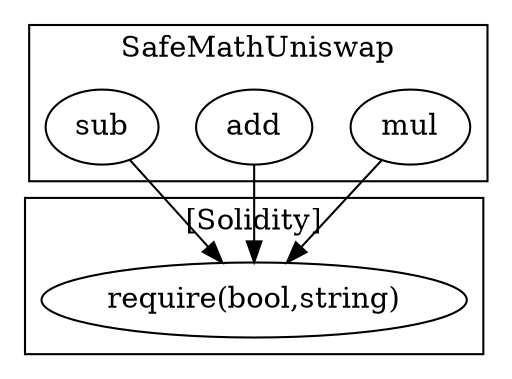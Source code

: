 strict digraph {
subgraph cluster_146_SafeMathUniswap {
label = "SafeMathUniswap"
"146_mul" [label="mul"]
"146_add" [label="add"]
"146_sub" [label="sub"]
}subgraph cluster_solidity {
label = "[Solidity]"
"require(bool,string)" 
"146_add" -> "require(bool,string)"
"146_sub" -> "require(bool,string)"
"146_mul" -> "require(bool,string)"
}
}